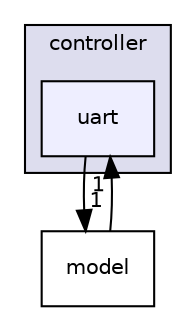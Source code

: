 digraph "controller/uart" {
  compound=true
  node [ fontsize="10", fontname="Helvetica"];
  edge [ labelfontsize="10", labelfontname="Helvetica"];
  subgraph clusterdir_d3bff1ab3a40b4e5d0775c67ace1b0da {
    graph [ bgcolor="#ddddee", pencolor="black", label="controller" fontname="Helvetica", fontsize="10", URL="dir_d3bff1ab3a40b4e5d0775c67ace1b0da.html"]
  dir_0c119ff5549cee135c49f44a9af1c6df [shape=box, label="uart", style="filled", fillcolor="#eeeeff", pencolor="black", URL="dir_0c119ff5549cee135c49f44a9af1c6df.html"];
  }
  dir_3f14f6767c31cb4a1d22c13c18cc6fc3 [shape=box label="model" URL="dir_3f14f6767c31cb4a1d22c13c18cc6fc3.html"];
  dir_0c119ff5549cee135c49f44a9af1c6df->dir_3f14f6767c31cb4a1d22c13c18cc6fc3 [headlabel="1", labeldistance=1.5 headhref="dir_000006_000007.html"];
  dir_3f14f6767c31cb4a1d22c13c18cc6fc3->dir_0c119ff5549cee135c49f44a9af1c6df [headlabel="1", labeldistance=1.5 headhref="dir_000007_000006.html"];
}
